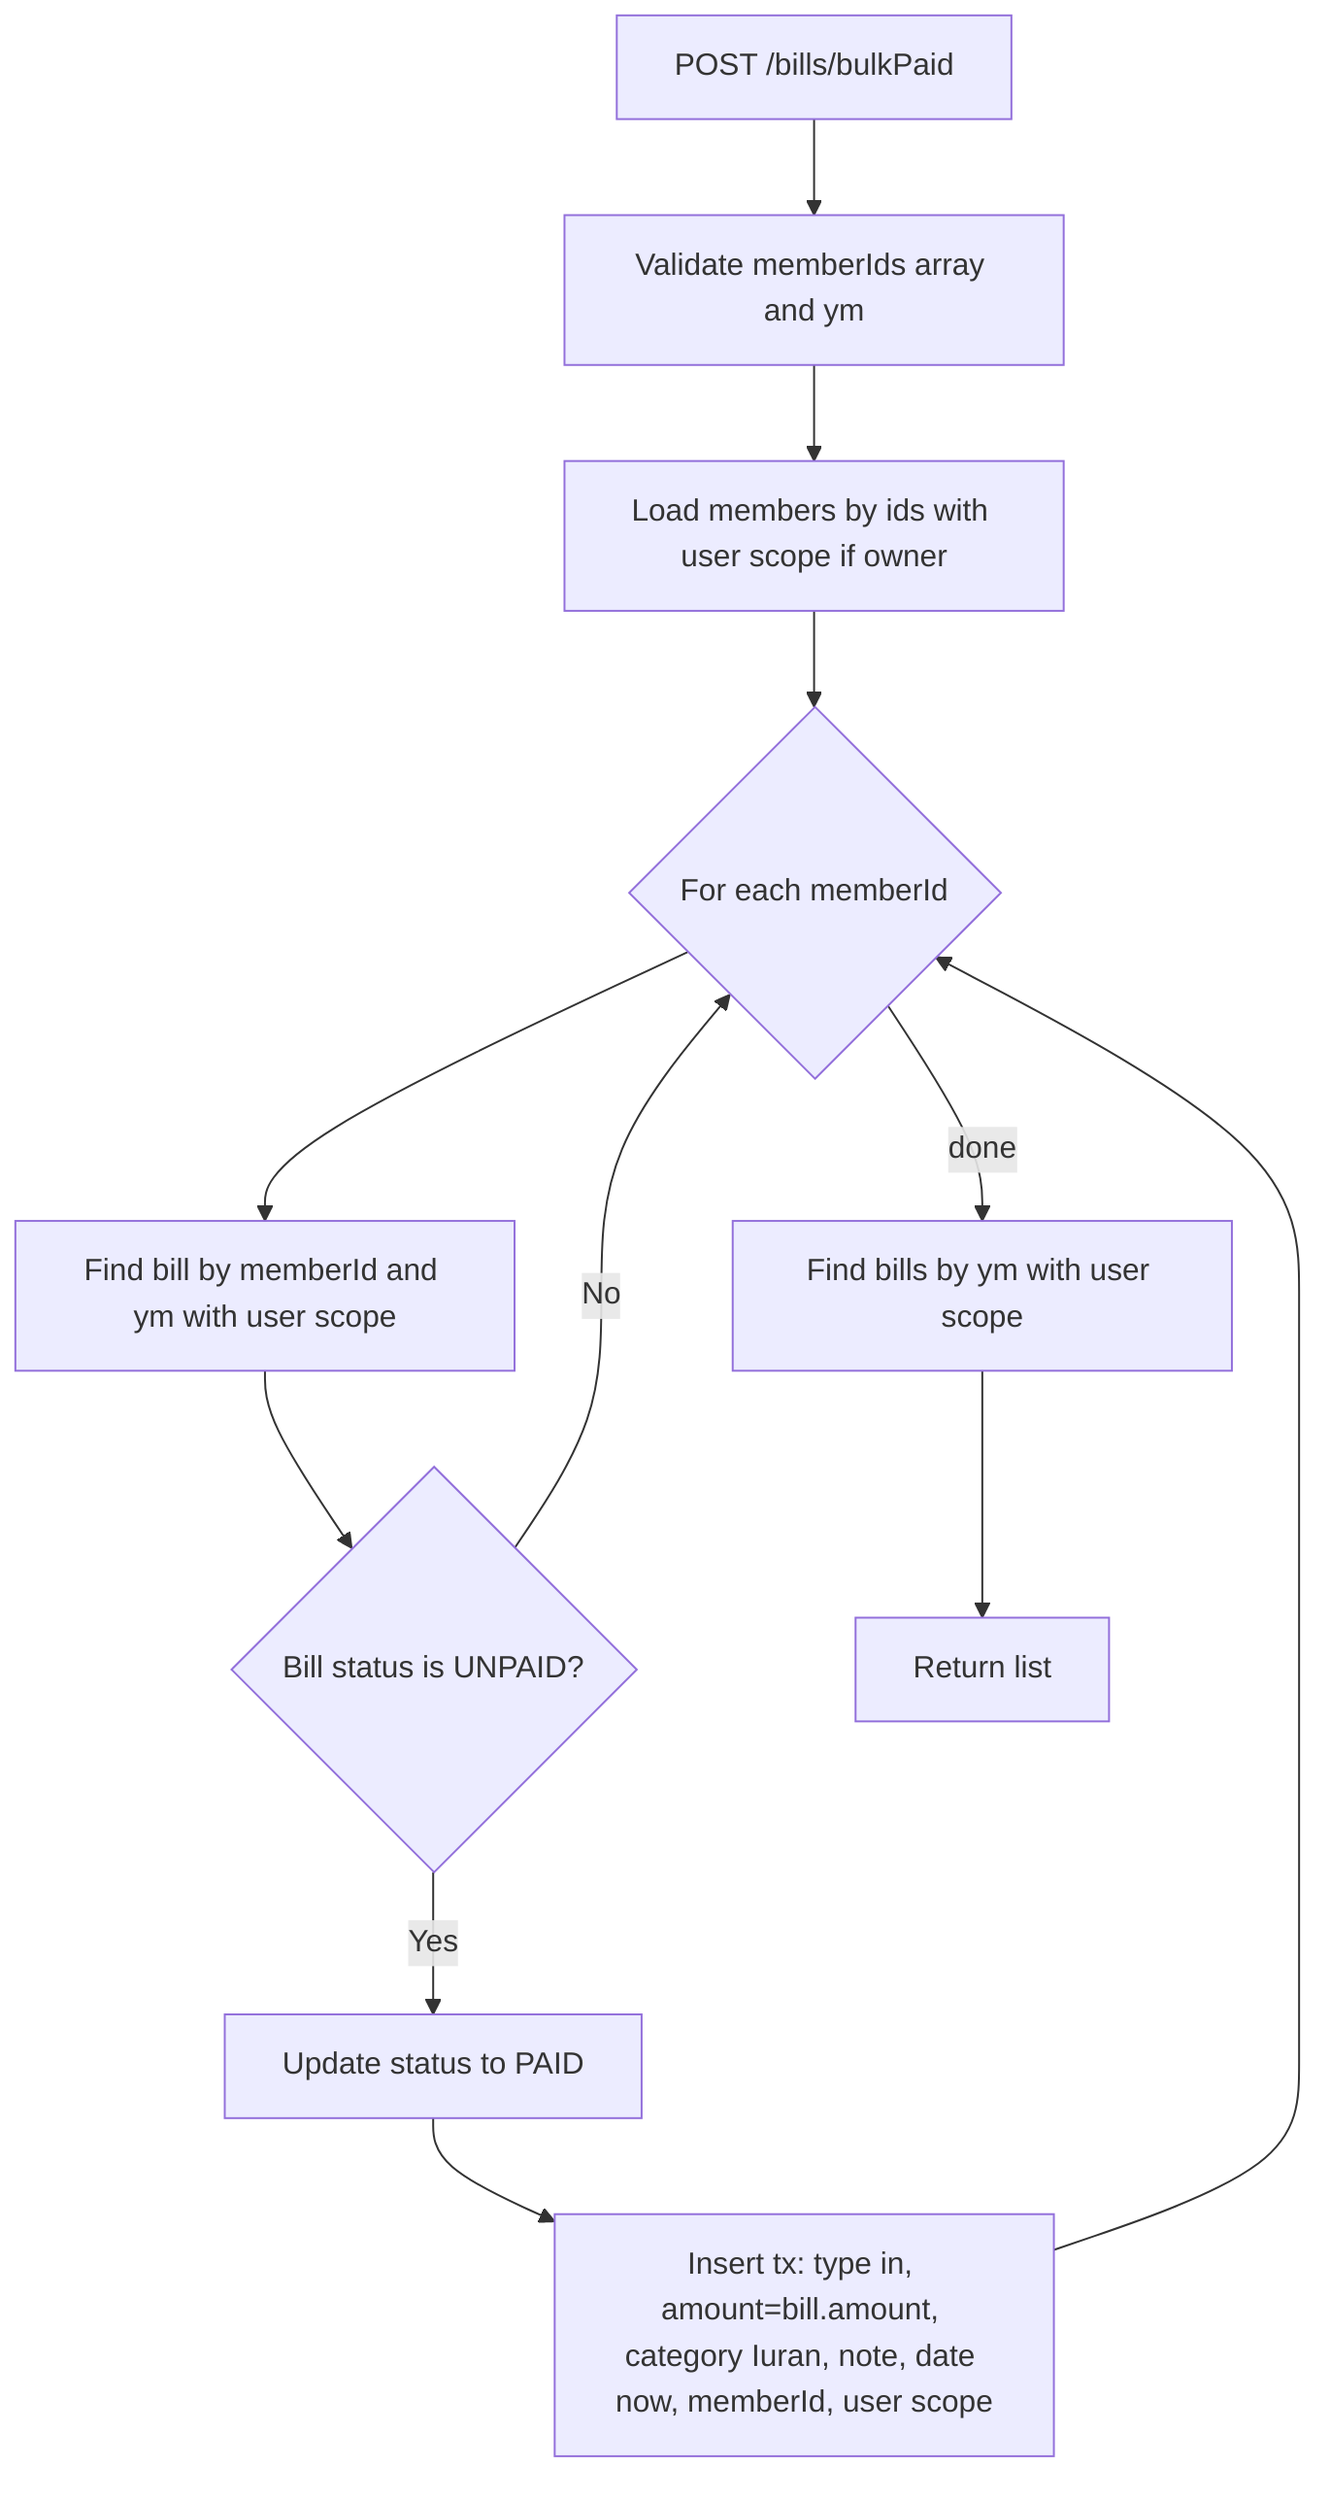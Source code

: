 flowchart TD
  BB1[POST /bills/bulkPaid] --> BB2[Validate memberIds array and ym]
  BB2 --> BB3[Load members by ids with user scope if owner]
  BB3 --> BB4{For each memberId}
  BB4 --> BB5[Find bill by memberId and ym with user scope]
  BB5 --> BB6{Bill status is UNPAID?}
  BB6 -->|No| BB4
  BB6 -->|Yes| BB7[Update status to PAID]
  BB7 --> BB8[Insert tx: type in, amount=bill.amount, category Iuran, note, date now, memberId, user scope]
  BB8 --> BB4
  BB4 -->|done| BB9[Find bills by ym with user scope]
  BB9 --> BB10[Return list]